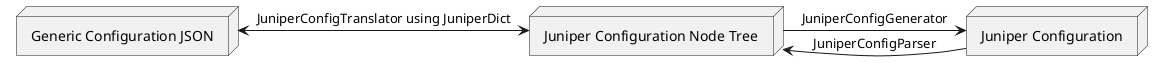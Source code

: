 @startuml Juniper Flow

node generic as "Generic Configuration JSON"
node juniper_tree as "Juniper Configuration Node Tree"
node juniper as "Juniper Configuration"


generic <-> juniper_tree : JuniperConfigTranslator using JuniperDict
juniper_tree -> juniper : JuniperConfigGenerator
juniper -> juniper_tree : JuniperConfigParser

@enduml